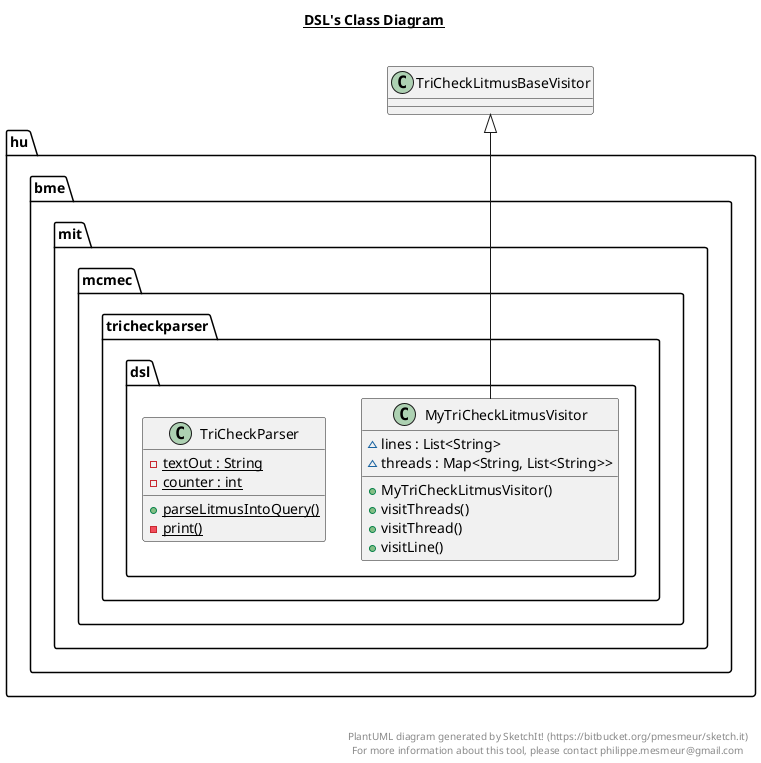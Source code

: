 @startuml

title __DSL's Class Diagram__\n

  package hu.bme.mit.mcmec.tricheckparser.dsl {
    class MyTriCheckLitmusVisitor {
        ~ lines : List<String>
        ~ threads : Map<String, List<String>>
        + MyTriCheckLitmusVisitor()
        + visitThreads()
        + visitThread()
        + visitLine()
    }
  }
  

  package hu.bme.mit.mcmec.tricheckparser.dsl {
    class TriCheckParser {
        {static} - textOut : String
        {static} - counter : int
        {static} + parseLitmusIntoQuery()
        {static} - print()
    }
  }
  

  MyTriCheckLitmusVisitor -up-|> TriCheckLitmusBaseVisitor


right footer


PlantUML diagram generated by SketchIt! (https://bitbucket.org/pmesmeur/sketch.it)
For more information about this tool, please contact philippe.mesmeur@gmail.com
endfooter

@enduml
